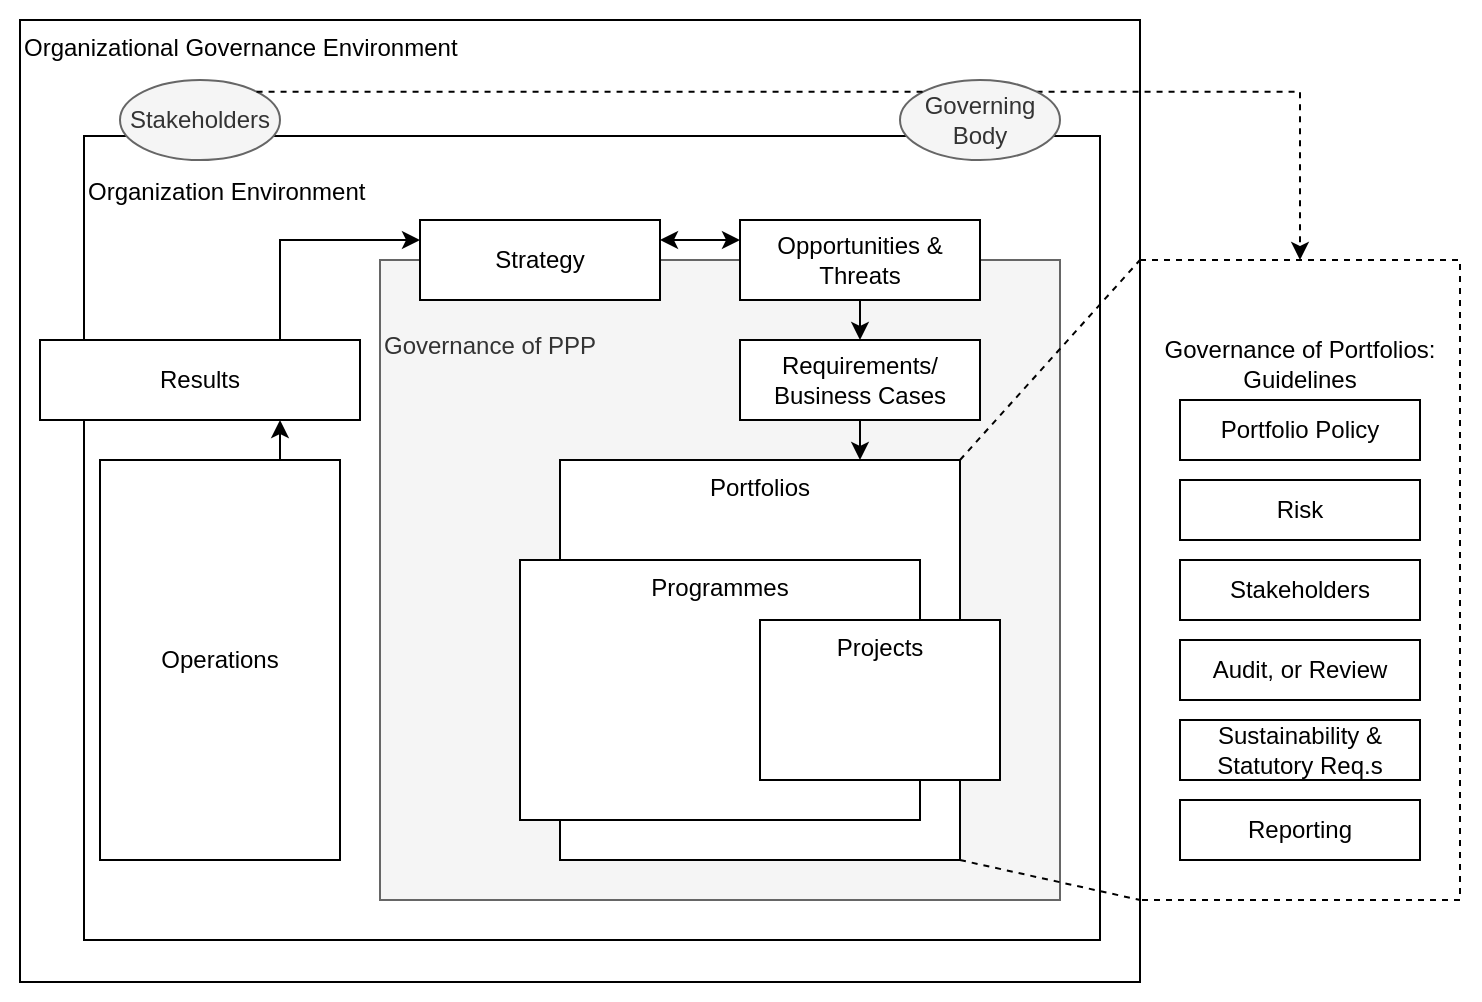 <mxfile version="20.2.2" type="github">
  <diagram id="BILMfl-_n3t0xHapWPdW" name="Page-1">
    <mxGraphModel dx="1422" dy="754" grid="1" gridSize="10" guides="1" tooltips="1" connect="1" arrows="1" fold="1" page="0" pageScale="1" pageWidth="827" pageHeight="1169" math="0" shadow="0">
      <root>
        <mxCell id="0" />
        <mxCell id="1" parent="0" />
        <mxCell id="HtANX6-Kzc0Ws5L2rtSl-1" value="" style="rounded=0;whiteSpace=wrap;html=1;dashed=1;fillColor=default;strokeColor=none;" parent="1" vertex="1">
          <mxGeometry x="270" y="190" width="740" height="500" as="geometry" />
        </mxCell>
        <mxCell id="IAl9m3HcrQruOkiR95BV-21" value="Organizational Governance Environment" style="rounded=0;whiteSpace=wrap;html=1;verticalAlign=top;align=left;" parent="1" vertex="1">
          <mxGeometry x="280" y="200" width="560" height="481" as="geometry" />
        </mxCell>
        <mxCell id="IAl9m3HcrQruOkiR95BV-20" value="&lt;br&gt;Organization Environment" style="rounded=0;whiteSpace=wrap;html=1;verticalAlign=top;align=left;" parent="1" vertex="1">
          <mxGeometry x="312" y="258" width="508" height="402" as="geometry" />
        </mxCell>
        <mxCell id="IAl9m3HcrQruOkiR95BV-5" value="&lt;br&gt;&lt;br&gt;Governance of PPP" style="rounded=0;whiteSpace=wrap;html=1;verticalAlign=top;align=left;fillColor=#f5f5f5;fontColor=#333333;strokeColor=#666666;" parent="1" vertex="1">
          <mxGeometry x="460" y="320" width="340" height="320" as="geometry" />
        </mxCell>
        <mxCell id="IAl9m3HcrQruOkiR95BV-4" value="Portfolios" style="rounded=0;whiteSpace=wrap;html=1;verticalAlign=top;align=center;" parent="1" vertex="1">
          <mxGeometry x="550" y="420" width="200" height="200" as="geometry" />
        </mxCell>
        <mxCell id="IAl9m3HcrQruOkiR95BV-3" value="Programmes" style="rounded=0;whiteSpace=wrap;html=1;verticalAlign=top;align=center;" parent="1" vertex="1">
          <mxGeometry x="530" y="470" width="200" height="130" as="geometry" />
        </mxCell>
        <mxCell id="IAl9m3HcrQruOkiR95BV-2" value="Projects" style="rounded=0;whiteSpace=wrap;html=1;verticalAlign=top;" parent="1" vertex="1">
          <mxGeometry x="650" y="500" width="120" height="80" as="geometry" />
        </mxCell>
        <mxCell id="IAl9m3HcrQruOkiR95BV-16" style="edgeStyle=orthogonalEdgeStyle;rounded=0;orthogonalLoop=1;jettySize=auto;html=1;exitX=0.5;exitY=1;exitDx=0;exitDy=0;entryX=0.75;entryY=0;entryDx=0;entryDy=0;startArrow=none;startFill=0;" parent="1" source="IAl9m3HcrQruOkiR95BV-6" target="IAl9m3HcrQruOkiR95BV-4" edge="1">
          <mxGeometry relative="1" as="geometry" />
        </mxCell>
        <mxCell id="IAl9m3HcrQruOkiR95BV-6" value="Requirements/ Business Cases" style="rounded=0;whiteSpace=wrap;html=1;verticalAlign=middle;" parent="1" vertex="1">
          <mxGeometry x="640" y="360" width="120" height="40" as="geometry" />
        </mxCell>
        <mxCell id="IAl9m3HcrQruOkiR95BV-15" style="edgeStyle=orthogonalEdgeStyle;rounded=0;orthogonalLoop=1;jettySize=auto;html=1;exitX=0.5;exitY=1;exitDx=0;exitDy=0;entryX=0.5;entryY=0;entryDx=0;entryDy=0;startArrow=none;startFill=0;" parent="1" source="IAl9m3HcrQruOkiR95BV-7" target="IAl9m3HcrQruOkiR95BV-6" edge="1">
          <mxGeometry relative="1" as="geometry" />
        </mxCell>
        <mxCell id="IAl9m3HcrQruOkiR95BV-7" value="Opportunities &amp;amp; Threats" style="rounded=0;whiteSpace=wrap;html=1;verticalAlign=middle;" parent="1" vertex="1">
          <mxGeometry x="640" y="300" width="120" height="40" as="geometry" />
        </mxCell>
        <mxCell id="IAl9m3HcrQruOkiR95BV-14" style="edgeStyle=orthogonalEdgeStyle;rounded=0;orthogonalLoop=1;jettySize=auto;html=1;exitX=1;exitY=0.25;exitDx=0;exitDy=0;entryX=0;entryY=0.25;entryDx=0;entryDy=0;startArrow=classic;startFill=1;" parent="1" source="IAl9m3HcrQruOkiR95BV-8" target="IAl9m3HcrQruOkiR95BV-7" edge="1">
          <mxGeometry relative="1" as="geometry" />
        </mxCell>
        <mxCell id="IAl9m3HcrQruOkiR95BV-8" value="Strategy" style="rounded=0;whiteSpace=wrap;html=1;verticalAlign=middle;" parent="1" vertex="1">
          <mxGeometry x="480" y="300" width="120" height="40" as="geometry" />
        </mxCell>
        <mxCell id="IAl9m3HcrQruOkiR95BV-12" style="edgeStyle=orthogonalEdgeStyle;rounded=0;orthogonalLoop=1;jettySize=auto;html=1;exitX=0.75;exitY=0;exitDx=0;exitDy=0;entryX=0.75;entryY=1;entryDx=0;entryDy=0;" parent="1" source="IAl9m3HcrQruOkiR95BV-9" target="IAl9m3HcrQruOkiR95BV-10" edge="1">
          <mxGeometry relative="1" as="geometry" />
        </mxCell>
        <mxCell id="IAl9m3HcrQruOkiR95BV-9" value="Operations" style="rounded=0;whiteSpace=wrap;html=1;verticalAlign=middle;" parent="1" vertex="1">
          <mxGeometry x="320" y="420" width="120" height="200" as="geometry" />
        </mxCell>
        <mxCell id="IAl9m3HcrQruOkiR95BV-13" style="edgeStyle=orthogonalEdgeStyle;rounded=0;orthogonalLoop=1;jettySize=auto;html=1;exitX=0.75;exitY=0;exitDx=0;exitDy=0;entryX=0;entryY=0.25;entryDx=0;entryDy=0;" parent="1" source="IAl9m3HcrQruOkiR95BV-10" target="IAl9m3HcrQruOkiR95BV-8" edge="1">
          <mxGeometry relative="1" as="geometry" />
        </mxCell>
        <mxCell id="IAl9m3HcrQruOkiR95BV-10" value="Results" style="rounded=0;whiteSpace=wrap;html=1;verticalAlign=middle;" parent="1" vertex="1">
          <mxGeometry x="290" y="360" width="160" height="40" as="geometry" />
        </mxCell>
        <mxCell id="IAl9m3HcrQruOkiR95BV-31" style="edgeStyle=orthogonalEdgeStyle;rounded=0;orthogonalLoop=1;jettySize=auto;html=1;exitX=1;exitY=0;exitDx=0;exitDy=0;entryX=0.5;entryY=0;entryDx=0;entryDy=0;startArrow=none;startFill=0;dashed=1;" parent="1" source="IAl9m3HcrQruOkiR95BV-18" target="IAl9m3HcrQruOkiR95BV-23" edge="1">
          <mxGeometry relative="1" as="geometry" />
        </mxCell>
        <mxCell id="IAl9m3HcrQruOkiR95BV-18" value="Governing Body" style="ellipse;whiteSpace=wrap;html=1;fillColor=#f5f5f5;fontColor=#333333;strokeColor=#666666;" parent="1" vertex="1">
          <mxGeometry x="720" y="230" width="80" height="40" as="geometry" />
        </mxCell>
        <mxCell id="IAl9m3HcrQruOkiR95BV-19" value="Stakeholders" style="ellipse;whiteSpace=wrap;html=1;fillColor=#f5f5f5;fontColor=#333333;strokeColor=#666666;" parent="1" vertex="1">
          <mxGeometry x="330" y="230" width="80" height="40" as="geometry" />
        </mxCell>
        <mxCell id="IAl9m3HcrQruOkiR95BV-23" value="Governance of Portfolios:&lt;br&gt;Guidelines&lt;br&gt;&lt;br&gt;&lt;br&gt;&lt;br&gt;&lt;br&gt;&lt;br&gt;&lt;br&gt;&lt;br&gt;&lt;br&gt;&lt;br&gt;&lt;br&gt;&lt;br&gt;&lt;br&gt;&lt;br&gt;&lt;br&gt;&lt;br&gt;" style="rounded=0;whiteSpace=wrap;html=1;dashed=1;fillColor=none;" parent="1" vertex="1">
          <mxGeometry x="840" y="320" width="160" height="320" as="geometry" />
        </mxCell>
        <mxCell id="IAl9m3HcrQruOkiR95BV-24" value="Portfolio Policy" style="rounded=0;whiteSpace=wrap;html=1;verticalAlign=middle;" parent="1" vertex="1">
          <mxGeometry x="860" y="390" width="120" height="30" as="geometry" />
        </mxCell>
        <mxCell id="IAl9m3HcrQruOkiR95BV-25" value="Risk" style="rounded=0;whiteSpace=wrap;html=1;verticalAlign=middle;" parent="1" vertex="1">
          <mxGeometry x="860" y="430" width="120" height="30" as="geometry" />
        </mxCell>
        <mxCell id="IAl9m3HcrQruOkiR95BV-26" value="Stakeholders" style="rounded=0;whiteSpace=wrap;html=1;verticalAlign=middle;" parent="1" vertex="1">
          <mxGeometry x="860" y="470" width="120" height="30" as="geometry" />
        </mxCell>
        <mxCell id="IAl9m3HcrQruOkiR95BV-27" value="Audit, or Review" style="rounded=0;whiteSpace=wrap;html=1;verticalAlign=middle;" parent="1" vertex="1">
          <mxGeometry x="860" y="510" width="120" height="30" as="geometry" />
        </mxCell>
        <mxCell id="IAl9m3HcrQruOkiR95BV-28" value="Sustainability &amp;amp; Statutory Req.s" style="rounded=0;whiteSpace=wrap;html=1;verticalAlign=middle;" parent="1" vertex="1">
          <mxGeometry x="860" y="550" width="120" height="30" as="geometry" />
        </mxCell>
        <mxCell id="IAl9m3HcrQruOkiR95BV-29" value="" style="endArrow=none;dashed=1;html=1;rounded=0;exitX=1;exitY=0;exitDx=0;exitDy=0;entryX=0;entryY=0;entryDx=0;entryDy=0;" parent="1" source="IAl9m3HcrQruOkiR95BV-19" target="IAl9m3HcrQruOkiR95BV-18" edge="1">
          <mxGeometry width="50" height="50" relative="1" as="geometry">
            <mxPoint x="620" y="530" as="sourcePoint" />
            <mxPoint x="670" y="480" as="targetPoint" />
          </mxGeometry>
        </mxCell>
        <mxCell id="IAl9m3HcrQruOkiR95BV-32" value="" style="endArrow=none;dashed=1;html=1;rounded=0;exitX=1;exitY=0;exitDx=0;exitDy=0;entryX=0;entryY=0;entryDx=0;entryDy=0;" parent="1" source="IAl9m3HcrQruOkiR95BV-4" target="IAl9m3HcrQruOkiR95BV-23" edge="1">
          <mxGeometry width="50" height="50" relative="1" as="geometry">
            <mxPoint x="408.284" y="245.858" as="sourcePoint" />
            <mxPoint x="741.716" y="245.858" as="targetPoint" />
          </mxGeometry>
        </mxCell>
        <mxCell id="IAl9m3HcrQruOkiR95BV-33" value="" style="endArrow=none;dashed=1;html=1;rounded=0;exitX=1;exitY=1;exitDx=0;exitDy=0;entryX=0;entryY=1;entryDx=0;entryDy=0;" parent="1" source="IAl9m3HcrQruOkiR95BV-4" target="IAl9m3HcrQruOkiR95BV-23" edge="1">
          <mxGeometry width="50" height="50" relative="1" as="geometry">
            <mxPoint x="810" y="330" as="sourcePoint" />
            <mxPoint x="850" y="330" as="targetPoint" />
          </mxGeometry>
        </mxCell>
        <mxCell id="HtANX6-Kzc0Ws5L2rtSl-2" value="Reporting" style="rounded=0;whiteSpace=wrap;html=1;verticalAlign=middle;" parent="1" vertex="1">
          <mxGeometry x="860" y="590" width="120" height="30" as="geometry" />
        </mxCell>
      </root>
    </mxGraphModel>
  </diagram>
</mxfile>
